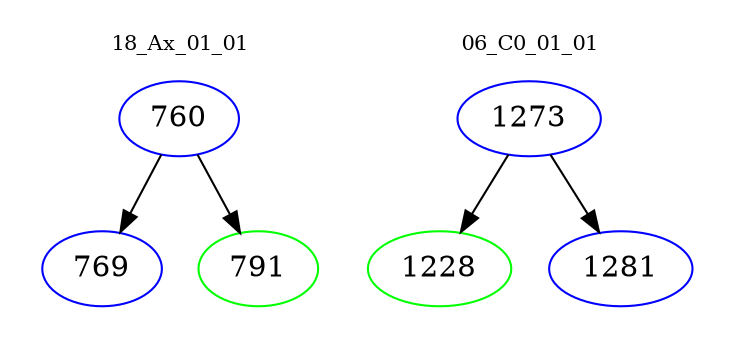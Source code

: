 digraph{
subgraph cluster_0 {
color = white
label = "18_Ax_01_01";
fontsize=10;
T0_760 [label="760", color="blue"]
T0_760 -> T0_769 [color="black"]
T0_769 [label="769", color="blue"]
T0_760 -> T0_791 [color="black"]
T0_791 [label="791", color="green"]
}
subgraph cluster_1 {
color = white
label = "06_C0_01_01";
fontsize=10;
T1_1273 [label="1273", color="blue"]
T1_1273 -> T1_1228 [color="black"]
T1_1228 [label="1228", color="green"]
T1_1273 -> T1_1281 [color="black"]
T1_1281 [label="1281", color="blue"]
}
}
